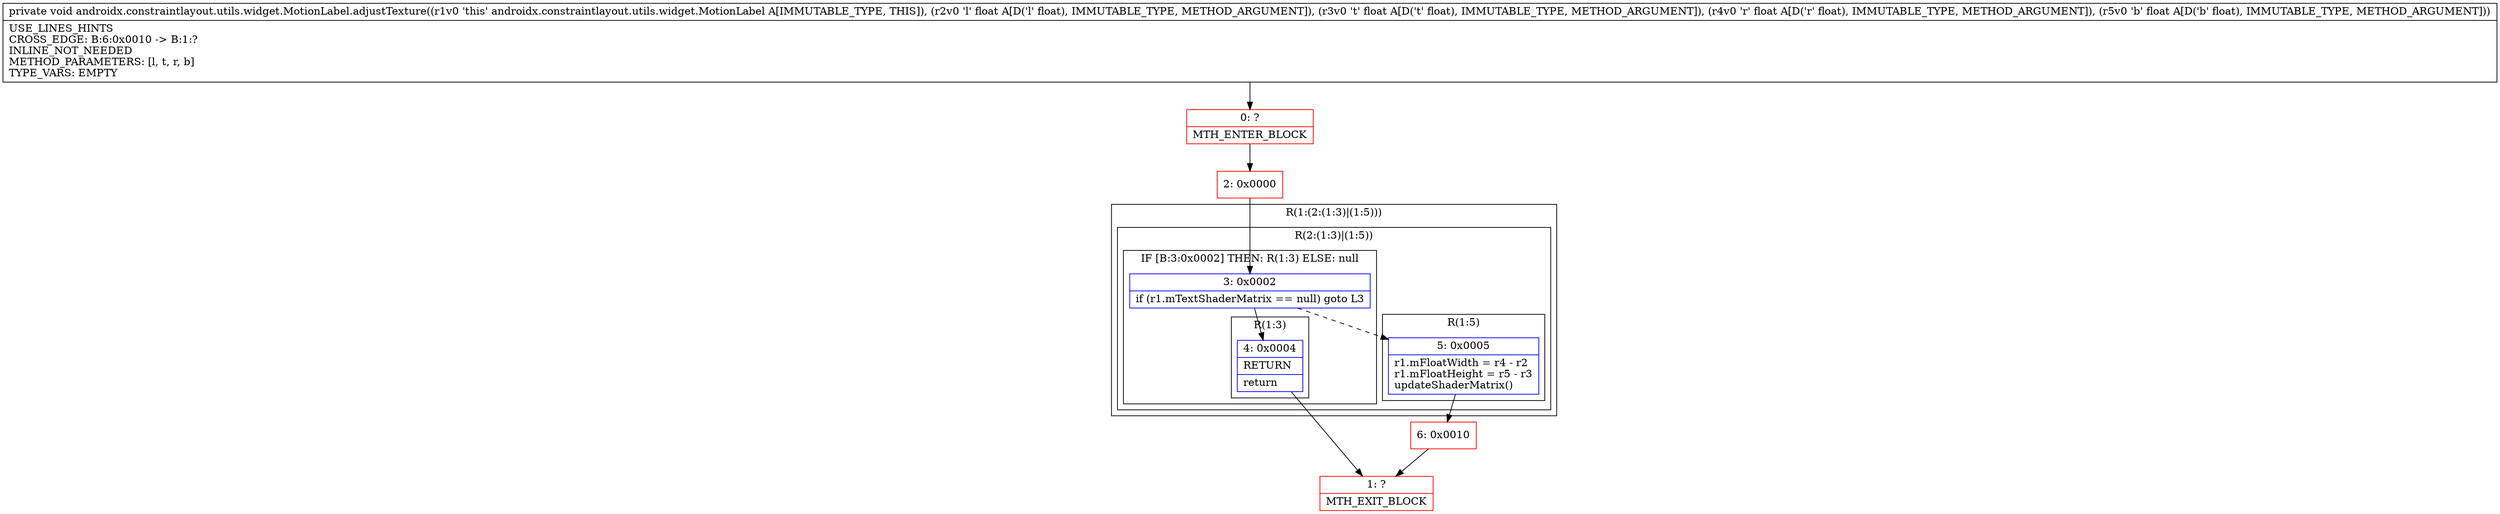 digraph "CFG forandroidx.constraintlayout.utils.widget.MotionLabel.adjustTexture(FFFF)V" {
subgraph cluster_Region_667792100 {
label = "R(1:(2:(1:3)|(1:5)))";
node [shape=record,color=blue];
subgraph cluster_Region_926460868 {
label = "R(2:(1:3)|(1:5))";
node [shape=record,color=blue];
subgraph cluster_IfRegion_1659251149 {
label = "IF [B:3:0x0002] THEN: R(1:3) ELSE: null";
node [shape=record,color=blue];
Node_3 [shape=record,label="{3\:\ 0x0002|if (r1.mTextShaderMatrix == null) goto L3\l}"];
subgraph cluster_Region_1993417954 {
label = "R(1:3)";
node [shape=record,color=blue];
Node_4 [shape=record,label="{4\:\ 0x0004|RETURN\l|return\l}"];
}
}
subgraph cluster_Region_1010954830 {
label = "R(1:5)";
node [shape=record,color=blue];
Node_5 [shape=record,label="{5\:\ 0x0005|r1.mFloatWidth = r4 \- r2\lr1.mFloatHeight = r5 \- r3\lupdateShaderMatrix()\l}"];
}
}
}
Node_0 [shape=record,color=red,label="{0\:\ ?|MTH_ENTER_BLOCK\l}"];
Node_2 [shape=record,color=red,label="{2\:\ 0x0000}"];
Node_1 [shape=record,color=red,label="{1\:\ ?|MTH_EXIT_BLOCK\l}"];
Node_6 [shape=record,color=red,label="{6\:\ 0x0010}"];
MethodNode[shape=record,label="{private void androidx.constraintlayout.utils.widget.MotionLabel.adjustTexture((r1v0 'this' androidx.constraintlayout.utils.widget.MotionLabel A[IMMUTABLE_TYPE, THIS]), (r2v0 'l' float A[D('l' float), IMMUTABLE_TYPE, METHOD_ARGUMENT]), (r3v0 't' float A[D('t' float), IMMUTABLE_TYPE, METHOD_ARGUMENT]), (r4v0 'r' float A[D('r' float), IMMUTABLE_TYPE, METHOD_ARGUMENT]), (r5v0 'b' float A[D('b' float), IMMUTABLE_TYPE, METHOD_ARGUMENT]))  | USE_LINES_HINTS\lCROSS_EDGE: B:6:0x0010 \-\> B:1:?\lINLINE_NOT_NEEDED\lMETHOD_PARAMETERS: [l, t, r, b]\lTYPE_VARS: EMPTY\l}"];
MethodNode -> Node_0;Node_3 -> Node_4;
Node_3 -> Node_5[style=dashed];
Node_4 -> Node_1;
Node_5 -> Node_6;
Node_0 -> Node_2;
Node_2 -> Node_3;
Node_6 -> Node_1;
}

